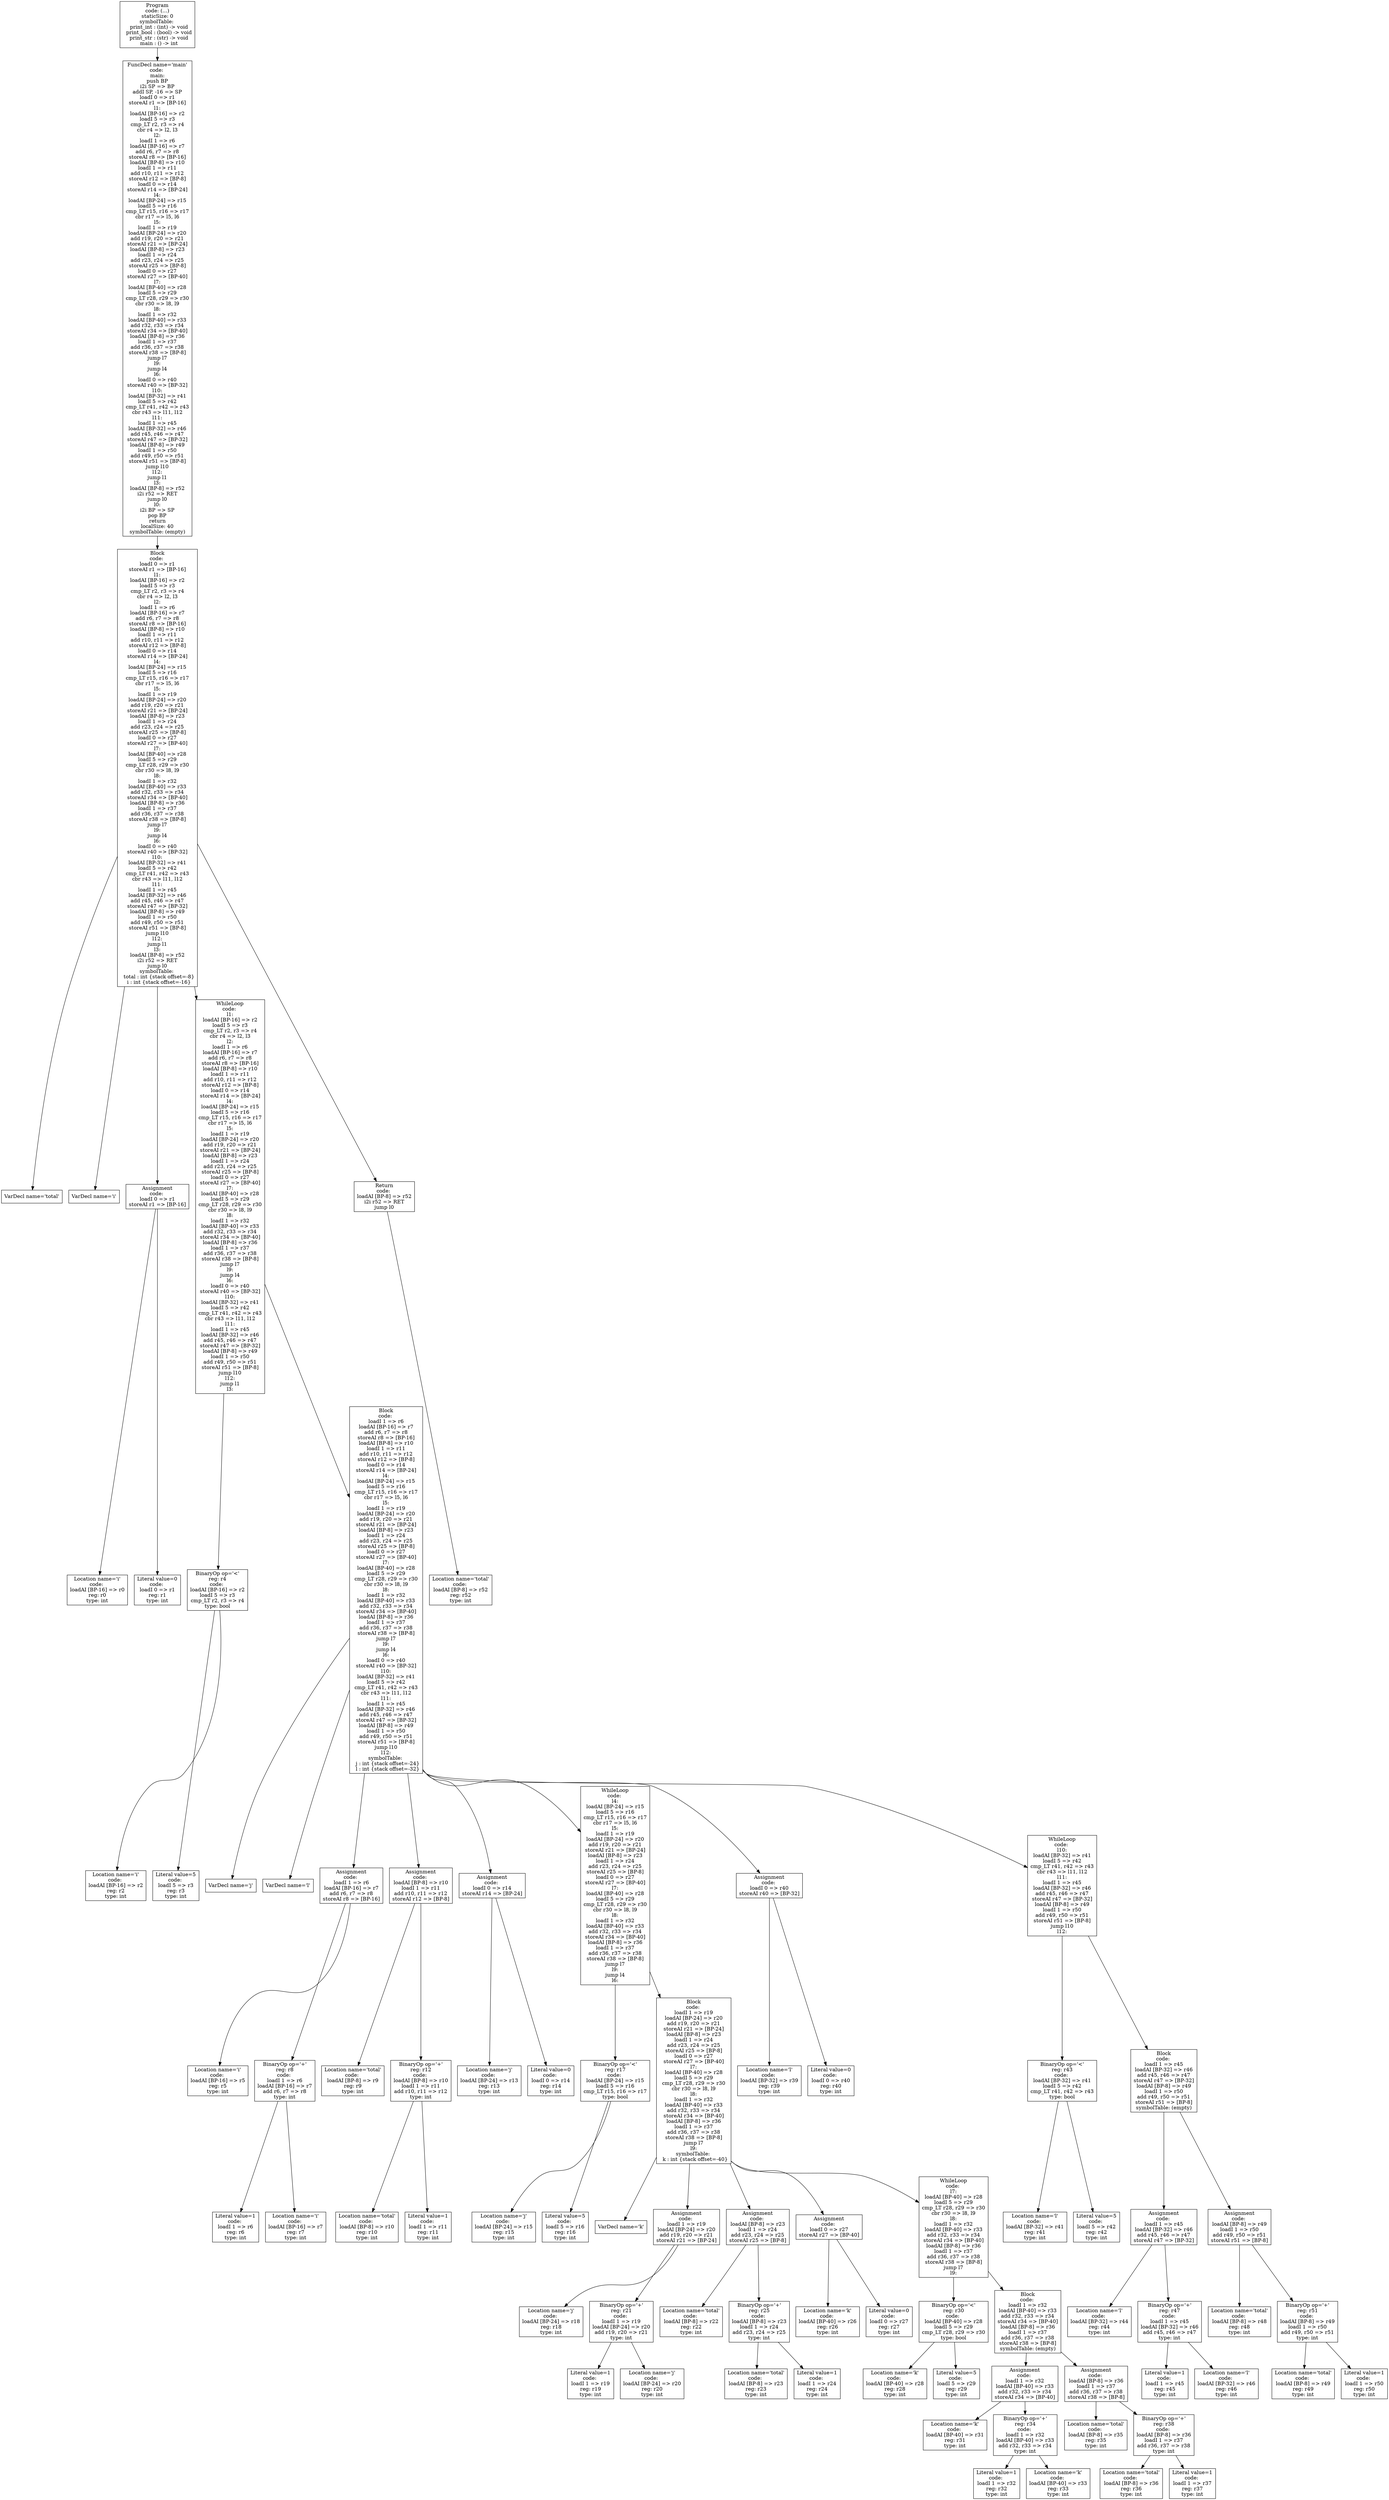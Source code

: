 digraph AST {
3 [shape=box, label="VarDecl name='total'"];
4 [shape=box, label="VarDecl name='i'"];
6 [shape=box, label="Location name='i'\ncode: \nloadAI [BP-16] => r0\nreg: r0\ntype: int"];
7 [shape=box, label="Literal value=0\ncode: \nloadI 0 => r1\nreg: r1\ntype: int"];
5 [shape=box, label="Assignment\ncode: \nloadI 0 => r1\nstoreAI r1 => [BP-16]"];
5 -> 6;
5 -> 7;
10 [shape=box, label="Location name='i'\ncode: \nloadAI [BP-16] => r2\nreg: r2\ntype: int"];
11 [shape=box, label="Literal value=5\ncode: \nloadI 5 => r3\nreg: r3\ntype: int"];
9 [shape=box, label="BinaryOp op='<'\nreg: r4\ncode: \nloadAI [BP-16] => r2\nloadI 5 => r3\ncmp_LT r2, r3 => r4\ntype: bool"];
9 -> 10;
9 -> 11;
13 [shape=box, label="VarDecl name='j'"];
14 [shape=box, label="VarDecl name='l'"];
16 [shape=box, label="Location name='i'\ncode: \nloadAI [BP-16] => r5\nreg: r5\ntype: int"];
18 [shape=box, label="Literal value=1\ncode: \nloadI 1 => r6\nreg: r6\ntype: int"];
19 [shape=box, label="Location name='i'\ncode: \nloadAI [BP-16] => r7\nreg: r7\ntype: int"];
17 [shape=box, label="BinaryOp op='+'\nreg: r8\ncode: \nloadI 1 => r6\nloadAI [BP-16] => r7\nadd r6, r7 => r8\ntype: int"];
17 -> 18;
17 -> 19;
15 [shape=box, label="Assignment\ncode: \nloadI 1 => r6\nloadAI [BP-16] => r7\nadd r6, r7 => r8\nstoreAI r8 => [BP-16]"];
15 -> 16;
15 -> 17;
21 [shape=box, label="Location name='total'\ncode: \nloadAI [BP-8] => r9\nreg: r9\ntype: int"];
23 [shape=box, label="Location name='total'\ncode: \nloadAI [BP-8] => r10\nreg: r10\ntype: int"];
24 [shape=box, label="Literal value=1\ncode: \nloadI 1 => r11\nreg: r11\ntype: int"];
22 [shape=box, label="BinaryOp op='+'\nreg: r12\ncode: \nloadAI [BP-8] => r10\nloadI 1 => r11\nadd r10, r11 => r12\ntype: int"];
22 -> 23;
22 -> 24;
20 [shape=box, label="Assignment\ncode: \nloadAI [BP-8] => r10\nloadI 1 => r11\nadd r10, r11 => r12\nstoreAI r12 => [BP-8]"];
20 -> 21;
20 -> 22;
26 [shape=box, label="Location name='j'\ncode: \nloadAI [BP-24] => r13\nreg: r13\ntype: int"];
27 [shape=box, label="Literal value=0\ncode: \nloadI 0 => r14\nreg: r14\ntype: int"];
25 [shape=box, label="Assignment\ncode: \nloadI 0 => r14\nstoreAI r14 => [BP-24]"];
25 -> 26;
25 -> 27;
30 [shape=box, label="Location name='j'\ncode: \nloadAI [BP-24] => r15\nreg: r15\ntype: int"];
31 [shape=box, label="Literal value=5\ncode: \nloadI 5 => r16\nreg: r16\ntype: int"];
29 [shape=box, label="BinaryOp op='<'\nreg: r17\ncode: \nloadAI [BP-24] => r15\nloadI 5 => r16\ncmp_LT r15, r16 => r17\ntype: bool"];
29 -> 30;
29 -> 31;
33 [shape=box, label="VarDecl name='k'"];
35 [shape=box, label="Location name='j'\ncode: \nloadAI [BP-24] => r18\nreg: r18\ntype: int"];
37 [shape=box, label="Literal value=1\ncode: \nloadI 1 => r19\nreg: r19\ntype: int"];
38 [shape=box, label="Location name='j'\ncode: \nloadAI [BP-24] => r20\nreg: r20\ntype: int"];
36 [shape=box, label="BinaryOp op='+'\nreg: r21\ncode: \nloadI 1 => r19\nloadAI [BP-24] => r20\nadd r19, r20 => r21\ntype: int"];
36 -> 37;
36 -> 38;
34 [shape=box, label="Assignment\ncode: \nloadI 1 => r19\nloadAI [BP-24] => r20\nadd r19, r20 => r21\nstoreAI r21 => [BP-24]"];
34 -> 35;
34 -> 36;
40 [shape=box, label="Location name='total'\ncode: \nloadAI [BP-8] => r22\nreg: r22\ntype: int"];
42 [shape=box, label="Location name='total'\ncode: \nloadAI [BP-8] => r23\nreg: r23\ntype: int"];
43 [shape=box, label="Literal value=1\ncode: \nloadI 1 => r24\nreg: r24\ntype: int"];
41 [shape=box, label="BinaryOp op='+'\nreg: r25\ncode: \nloadAI [BP-8] => r23\nloadI 1 => r24\nadd r23, r24 => r25\ntype: int"];
41 -> 42;
41 -> 43;
39 [shape=box, label="Assignment\ncode: \nloadAI [BP-8] => r23\nloadI 1 => r24\nadd r23, r24 => r25\nstoreAI r25 => [BP-8]"];
39 -> 40;
39 -> 41;
45 [shape=box, label="Location name='k'\ncode: \nloadAI [BP-40] => r26\nreg: r26\ntype: int"];
46 [shape=box, label="Literal value=0\ncode: \nloadI 0 => r27\nreg: r27\ntype: int"];
44 [shape=box, label="Assignment\ncode: \nloadI 0 => r27\nstoreAI r27 => [BP-40]"];
44 -> 45;
44 -> 46;
49 [shape=box, label="Location name='k'\ncode: \nloadAI [BP-40] => r28\nreg: r28\ntype: int"];
50 [shape=box, label="Literal value=5\ncode: \nloadI 5 => r29\nreg: r29\ntype: int"];
48 [shape=box, label="BinaryOp op='<'\nreg: r30\ncode: \nloadAI [BP-40] => r28\nloadI 5 => r29\ncmp_LT r28, r29 => r30\ntype: bool"];
48 -> 49;
48 -> 50;
53 [shape=box, label="Location name='k'\ncode: \nloadAI [BP-40] => r31\nreg: r31\ntype: int"];
55 [shape=box, label="Literal value=1\ncode: \nloadI 1 => r32\nreg: r32\ntype: int"];
56 [shape=box, label="Location name='k'\ncode: \nloadAI [BP-40] => r33\nreg: r33\ntype: int"];
54 [shape=box, label="BinaryOp op='+'\nreg: r34\ncode: \nloadI 1 => r32\nloadAI [BP-40] => r33\nadd r32, r33 => r34\ntype: int"];
54 -> 55;
54 -> 56;
52 [shape=box, label="Assignment\ncode: \nloadI 1 => r32\nloadAI [BP-40] => r33\nadd r32, r33 => r34\nstoreAI r34 => [BP-40]"];
52 -> 53;
52 -> 54;
58 [shape=box, label="Location name='total'\ncode: \nloadAI [BP-8] => r35\nreg: r35\ntype: int"];
60 [shape=box, label="Location name='total'\ncode: \nloadAI [BP-8] => r36\nreg: r36\ntype: int"];
61 [shape=box, label="Literal value=1\ncode: \nloadI 1 => r37\nreg: r37\ntype: int"];
59 [shape=box, label="BinaryOp op='+'\nreg: r38\ncode: \nloadAI [BP-8] => r36\nloadI 1 => r37\nadd r36, r37 => r38\ntype: int"];
59 -> 60;
59 -> 61;
57 [shape=box, label="Assignment\ncode: \nloadAI [BP-8] => r36\nloadI 1 => r37\nadd r36, r37 => r38\nstoreAI r38 => [BP-8]"];
57 -> 58;
57 -> 59;
51 [shape=box, label="Block\ncode: \nloadI 1 => r32\nloadAI [BP-40] => r33\nadd r32, r33 => r34\nstoreAI r34 => [BP-40]\nloadAI [BP-8] => r36\nloadI 1 => r37\nadd r36, r37 => r38\nstoreAI r38 => [BP-8]\nsymbolTable: (empty)"];
51 -> 52;
51 -> 57;
47 [shape=box, label="WhileLoop\ncode: \nl7:\nloadAI [BP-40] => r28\nloadI 5 => r29\ncmp_LT r28, r29 => r30\ncbr r30 => l8, l9\nl8:\nloadI 1 => r32\nloadAI [BP-40] => r33\nadd r32, r33 => r34\nstoreAI r34 => [BP-40]\nloadAI [BP-8] => r36\nloadI 1 => r37\nadd r36, r37 => r38\nstoreAI r38 => [BP-8]\njump l7\nl9:"];
47 -> 48;
47 -> 51;
32 [shape=box, label="Block\ncode: \nloadI 1 => r19\nloadAI [BP-24] => r20\nadd r19, r20 => r21\nstoreAI r21 => [BP-24]\nloadAI [BP-8] => r23\nloadI 1 => r24\nadd r23, r24 => r25\nstoreAI r25 => [BP-8]\nloadI 0 => r27\nstoreAI r27 => [BP-40]\nl7:\nloadAI [BP-40] => r28\nloadI 5 => r29\ncmp_LT r28, r29 => r30\ncbr r30 => l8, l9\nl8:\nloadI 1 => r32\nloadAI [BP-40] => r33\nadd r32, r33 => r34\nstoreAI r34 => [BP-40]\nloadAI [BP-8] => r36\nloadI 1 => r37\nadd r36, r37 => r38\nstoreAI r38 => [BP-8]\njump l7\nl9:\nsymbolTable: \n  k : int {stack offset=-40}"];
32 -> 33;
32 -> 34;
32 -> 39;
32 -> 44;
32 -> 47;
28 [shape=box, label="WhileLoop\ncode: \nl4:\nloadAI [BP-24] => r15\nloadI 5 => r16\ncmp_LT r15, r16 => r17\ncbr r17 => l5, l6\nl5:\nloadI 1 => r19\nloadAI [BP-24] => r20\nadd r19, r20 => r21\nstoreAI r21 => [BP-24]\nloadAI [BP-8] => r23\nloadI 1 => r24\nadd r23, r24 => r25\nstoreAI r25 => [BP-8]\nloadI 0 => r27\nstoreAI r27 => [BP-40]\nl7:\nloadAI [BP-40] => r28\nloadI 5 => r29\ncmp_LT r28, r29 => r30\ncbr r30 => l8, l9\nl8:\nloadI 1 => r32\nloadAI [BP-40] => r33\nadd r32, r33 => r34\nstoreAI r34 => [BP-40]\nloadAI [BP-8] => r36\nloadI 1 => r37\nadd r36, r37 => r38\nstoreAI r38 => [BP-8]\njump l7\nl9:\njump l4\nl6:"];
28 -> 29;
28 -> 32;
63 [shape=box, label="Location name='l'\ncode: \nloadAI [BP-32] => r39\nreg: r39\ntype: int"];
64 [shape=box, label="Literal value=0\ncode: \nloadI 0 => r40\nreg: r40\ntype: int"];
62 [shape=box, label="Assignment\ncode: \nloadI 0 => r40\nstoreAI r40 => [BP-32]"];
62 -> 63;
62 -> 64;
67 [shape=box, label="Location name='l'\ncode: \nloadAI [BP-32] => r41\nreg: r41\ntype: int"];
68 [shape=box, label="Literal value=5\ncode: \nloadI 5 => r42\nreg: r42\ntype: int"];
66 [shape=box, label="BinaryOp op='<'\nreg: r43\ncode: \nloadAI [BP-32] => r41\nloadI 5 => r42\ncmp_LT r41, r42 => r43\ntype: bool"];
66 -> 67;
66 -> 68;
71 [shape=box, label="Location name='l'\ncode: \nloadAI [BP-32] => r44\nreg: r44\ntype: int"];
73 [shape=box, label="Literal value=1\ncode: \nloadI 1 => r45\nreg: r45\ntype: int"];
74 [shape=box, label="Location name='l'\ncode: \nloadAI [BP-32] => r46\nreg: r46\ntype: int"];
72 [shape=box, label="BinaryOp op='+'\nreg: r47\ncode: \nloadI 1 => r45\nloadAI [BP-32] => r46\nadd r45, r46 => r47\ntype: int"];
72 -> 73;
72 -> 74;
70 [shape=box, label="Assignment\ncode: \nloadI 1 => r45\nloadAI [BP-32] => r46\nadd r45, r46 => r47\nstoreAI r47 => [BP-32]"];
70 -> 71;
70 -> 72;
76 [shape=box, label="Location name='total'\ncode: \nloadAI [BP-8] => r48\nreg: r48\ntype: int"];
78 [shape=box, label="Location name='total'\ncode: \nloadAI [BP-8] => r49\nreg: r49\ntype: int"];
79 [shape=box, label="Literal value=1\ncode: \nloadI 1 => r50\nreg: r50\ntype: int"];
77 [shape=box, label="BinaryOp op='+'\nreg: r51\ncode: \nloadAI [BP-8] => r49\nloadI 1 => r50\nadd r49, r50 => r51\ntype: int"];
77 -> 78;
77 -> 79;
75 [shape=box, label="Assignment\ncode: \nloadAI [BP-8] => r49\nloadI 1 => r50\nadd r49, r50 => r51\nstoreAI r51 => [BP-8]"];
75 -> 76;
75 -> 77;
69 [shape=box, label="Block\ncode: \nloadI 1 => r45\nloadAI [BP-32] => r46\nadd r45, r46 => r47\nstoreAI r47 => [BP-32]\nloadAI [BP-8] => r49\nloadI 1 => r50\nadd r49, r50 => r51\nstoreAI r51 => [BP-8]\nsymbolTable: (empty)"];
69 -> 70;
69 -> 75;
65 [shape=box, label="WhileLoop\ncode: \nl10:\nloadAI [BP-32] => r41\nloadI 5 => r42\ncmp_LT r41, r42 => r43\ncbr r43 => l11, l12\nl11:\nloadI 1 => r45\nloadAI [BP-32] => r46\nadd r45, r46 => r47\nstoreAI r47 => [BP-32]\nloadAI [BP-8] => r49\nloadI 1 => r50\nadd r49, r50 => r51\nstoreAI r51 => [BP-8]\njump l10\nl12:"];
65 -> 66;
65 -> 69;
12 [shape=box, label="Block\ncode: \nloadI 1 => r6\nloadAI [BP-16] => r7\nadd r6, r7 => r8\nstoreAI r8 => [BP-16]\nloadAI [BP-8] => r10\nloadI 1 => r11\nadd r10, r11 => r12\nstoreAI r12 => [BP-8]\nloadI 0 => r14\nstoreAI r14 => [BP-24]\nl4:\nloadAI [BP-24] => r15\nloadI 5 => r16\ncmp_LT r15, r16 => r17\ncbr r17 => l5, l6\nl5:\nloadI 1 => r19\nloadAI [BP-24] => r20\nadd r19, r20 => r21\nstoreAI r21 => [BP-24]\nloadAI [BP-8] => r23\nloadI 1 => r24\nadd r23, r24 => r25\nstoreAI r25 => [BP-8]\nloadI 0 => r27\nstoreAI r27 => [BP-40]\nl7:\nloadAI [BP-40] => r28\nloadI 5 => r29\ncmp_LT r28, r29 => r30\ncbr r30 => l8, l9\nl8:\nloadI 1 => r32\nloadAI [BP-40] => r33\nadd r32, r33 => r34\nstoreAI r34 => [BP-40]\nloadAI [BP-8] => r36\nloadI 1 => r37\nadd r36, r37 => r38\nstoreAI r38 => [BP-8]\njump l7\nl9:\njump l4\nl6:\nloadI 0 => r40\nstoreAI r40 => [BP-32]\nl10:\nloadAI [BP-32] => r41\nloadI 5 => r42\ncmp_LT r41, r42 => r43\ncbr r43 => l11, l12\nl11:\nloadI 1 => r45\nloadAI [BP-32] => r46\nadd r45, r46 => r47\nstoreAI r47 => [BP-32]\nloadAI [BP-8] => r49\nloadI 1 => r50\nadd r49, r50 => r51\nstoreAI r51 => [BP-8]\njump l10\nl12:\nsymbolTable: \n  j : int {stack offset=-24}\n  l : int {stack offset=-32}"];
12 -> 13;
12 -> 14;
12 -> 15;
12 -> 20;
12 -> 25;
12 -> 28;
12 -> 62;
12 -> 65;
8 [shape=box, label="WhileLoop\ncode: \nl1:\nloadAI [BP-16] => r2\nloadI 5 => r3\ncmp_LT r2, r3 => r4\ncbr r4 => l2, l3\nl2:\nloadI 1 => r6\nloadAI [BP-16] => r7\nadd r6, r7 => r8\nstoreAI r8 => [BP-16]\nloadAI [BP-8] => r10\nloadI 1 => r11\nadd r10, r11 => r12\nstoreAI r12 => [BP-8]\nloadI 0 => r14\nstoreAI r14 => [BP-24]\nl4:\nloadAI [BP-24] => r15\nloadI 5 => r16\ncmp_LT r15, r16 => r17\ncbr r17 => l5, l6\nl5:\nloadI 1 => r19\nloadAI [BP-24] => r20\nadd r19, r20 => r21\nstoreAI r21 => [BP-24]\nloadAI [BP-8] => r23\nloadI 1 => r24\nadd r23, r24 => r25\nstoreAI r25 => [BP-8]\nloadI 0 => r27\nstoreAI r27 => [BP-40]\nl7:\nloadAI [BP-40] => r28\nloadI 5 => r29\ncmp_LT r28, r29 => r30\ncbr r30 => l8, l9\nl8:\nloadI 1 => r32\nloadAI [BP-40] => r33\nadd r32, r33 => r34\nstoreAI r34 => [BP-40]\nloadAI [BP-8] => r36\nloadI 1 => r37\nadd r36, r37 => r38\nstoreAI r38 => [BP-8]\njump l7\nl9:\njump l4\nl6:\nloadI 0 => r40\nstoreAI r40 => [BP-32]\nl10:\nloadAI [BP-32] => r41\nloadI 5 => r42\ncmp_LT r41, r42 => r43\ncbr r43 => l11, l12\nl11:\nloadI 1 => r45\nloadAI [BP-32] => r46\nadd r45, r46 => r47\nstoreAI r47 => [BP-32]\nloadAI [BP-8] => r49\nloadI 1 => r50\nadd r49, r50 => r51\nstoreAI r51 => [BP-8]\njump l10\nl12:\njump l1\nl3:"];
8 -> 9;
8 -> 12;
81 [shape=box, label="Location name='total'\ncode: \nloadAI [BP-8] => r52\nreg: r52\ntype: int"];
80 [shape=box, label="Return\ncode: \nloadAI [BP-8] => r52\ni2i r52 => RET\njump l0"];
80 -> 81;
2 [shape=box, label="Block\ncode: \nloadI 0 => r1\nstoreAI r1 => [BP-16]\nl1:\nloadAI [BP-16] => r2\nloadI 5 => r3\ncmp_LT r2, r3 => r4\ncbr r4 => l2, l3\nl2:\nloadI 1 => r6\nloadAI [BP-16] => r7\nadd r6, r7 => r8\nstoreAI r8 => [BP-16]\nloadAI [BP-8] => r10\nloadI 1 => r11\nadd r10, r11 => r12\nstoreAI r12 => [BP-8]\nloadI 0 => r14\nstoreAI r14 => [BP-24]\nl4:\nloadAI [BP-24] => r15\nloadI 5 => r16\ncmp_LT r15, r16 => r17\ncbr r17 => l5, l6\nl5:\nloadI 1 => r19\nloadAI [BP-24] => r20\nadd r19, r20 => r21\nstoreAI r21 => [BP-24]\nloadAI [BP-8] => r23\nloadI 1 => r24\nadd r23, r24 => r25\nstoreAI r25 => [BP-8]\nloadI 0 => r27\nstoreAI r27 => [BP-40]\nl7:\nloadAI [BP-40] => r28\nloadI 5 => r29\ncmp_LT r28, r29 => r30\ncbr r30 => l8, l9\nl8:\nloadI 1 => r32\nloadAI [BP-40] => r33\nadd r32, r33 => r34\nstoreAI r34 => [BP-40]\nloadAI [BP-8] => r36\nloadI 1 => r37\nadd r36, r37 => r38\nstoreAI r38 => [BP-8]\njump l7\nl9:\njump l4\nl6:\nloadI 0 => r40\nstoreAI r40 => [BP-32]\nl10:\nloadAI [BP-32] => r41\nloadI 5 => r42\ncmp_LT r41, r42 => r43\ncbr r43 => l11, l12\nl11:\nloadI 1 => r45\nloadAI [BP-32] => r46\nadd r45, r46 => r47\nstoreAI r47 => [BP-32]\nloadAI [BP-8] => r49\nloadI 1 => r50\nadd r49, r50 => r51\nstoreAI r51 => [BP-8]\njump l10\nl12:\njump l1\nl3:\nloadAI [BP-8] => r52\ni2i r52 => RET\njump l0\nsymbolTable: \n  total : int {stack offset=-8}\n  i : int {stack offset=-16}"];
2 -> 3;
2 -> 4;
2 -> 5;
2 -> 8;
2 -> 80;
1 [shape=box, label="FuncDecl name='main'\ncode: \nmain:\npush BP\ni2i SP => BP\naddI SP, -16 => SP\nloadI 0 => r1\nstoreAI r1 => [BP-16]\nl1:\nloadAI [BP-16] => r2\nloadI 5 => r3\ncmp_LT r2, r3 => r4\ncbr r4 => l2, l3\nl2:\nloadI 1 => r6\nloadAI [BP-16] => r7\nadd r6, r7 => r8\nstoreAI r8 => [BP-16]\nloadAI [BP-8] => r10\nloadI 1 => r11\nadd r10, r11 => r12\nstoreAI r12 => [BP-8]\nloadI 0 => r14\nstoreAI r14 => [BP-24]\nl4:\nloadAI [BP-24] => r15\nloadI 5 => r16\ncmp_LT r15, r16 => r17\ncbr r17 => l5, l6\nl5:\nloadI 1 => r19\nloadAI [BP-24] => r20\nadd r19, r20 => r21\nstoreAI r21 => [BP-24]\nloadAI [BP-8] => r23\nloadI 1 => r24\nadd r23, r24 => r25\nstoreAI r25 => [BP-8]\nloadI 0 => r27\nstoreAI r27 => [BP-40]\nl7:\nloadAI [BP-40] => r28\nloadI 5 => r29\ncmp_LT r28, r29 => r30\ncbr r30 => l8, l9\nl8:\nloadI 1 => r32\nloadAI [BP-40] => r33\nadd r32, r33 => r34\nstoreAI r34 => [BP-40]\nloadAI [BP-8] => r36\nloadI 1 => r37\nadd r36, r37 => r38\nstoreAI r38 => [BP-8]\njump l7\nl9:\njump l4\nl6:\nloadI 0 => r40\nstoreAI r40 => [BP-32]\nl10:\nloadAI [BP-32] => r41\nloadI 5 => r42\ncmp_LT r41, r42 => r43\ncbr r43 => l11, l12\nl11:\nloadI 1 => r45\nloadAI [BP-32] => r46\nadd r45, r46 => r47\nstoreAI r47 => [BP-32]\nloadAI [BP-8] => r49\nloadI 1 => r50\nadd r49, r50 => r51\nstoreAI r51 => [BP-8]\njump l10\nl12:\njump l1\nl3:\nloadAI [BP-8] => r52\ni2i r52 => RET\njump l0\nl0:\ni2i BP => SP\npop BP\nreturn\nlocalSize: 40\nsymbolTable: (empty)"];
1 -> 2;
0 [shape=box, label="Program\ncode: (...)\nstaticSize: 0\nsymbolTable: \n  print_int : (int) -> void\n  print_bool : (bool) -> void\n  print_str : (str) -> void\n  main : () -> int"];
0 -> 1;
}
